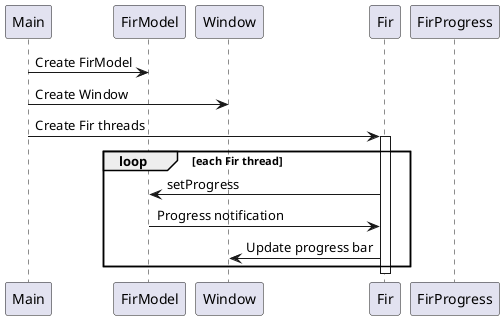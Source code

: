 @startuml
participant Main
participant FirModel
participant Window
participant Fir
participant FirProgress

Main -> FirModel: Create FirModel
Main -> Window: Create Window
Main -> Fir: Create Fir threads
activate Fir
loop each Fir thread
    Fir -> FirModel: setProgress
    FirModel -> Fir: Progress notification
    Fir -> Window: Update progress bar
end
deactivate Fir
@enduml
